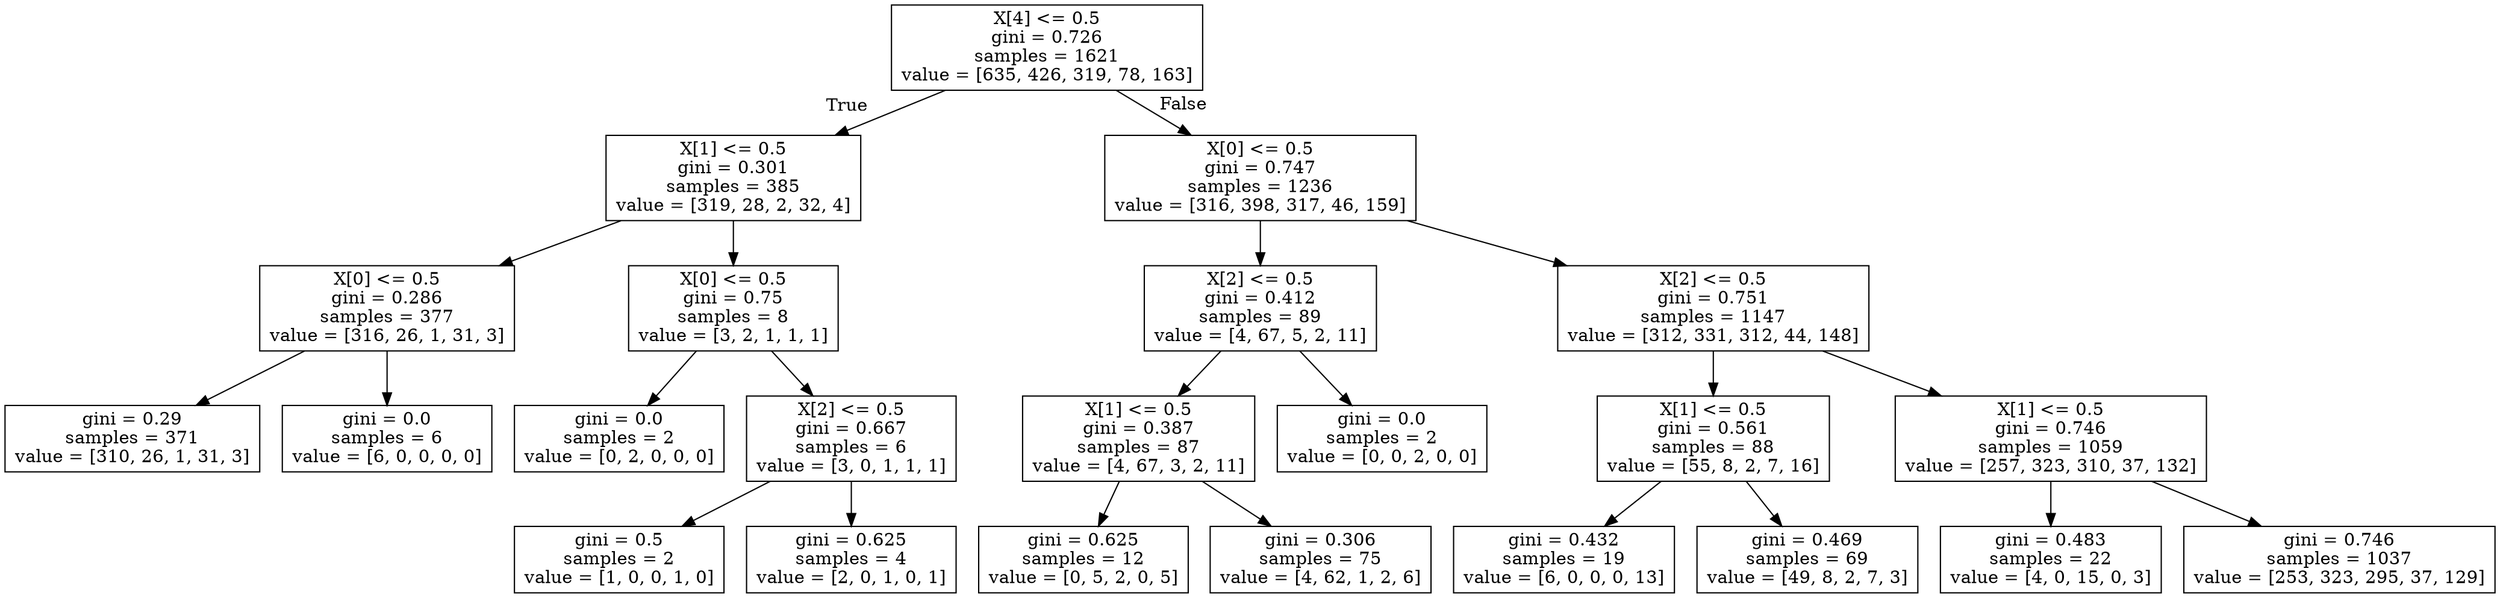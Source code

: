 digraph Tree {
node [shape=box] ;
0 [label="X[4] <= 0.5\ngini = 0.726\nsamples = 1621\nvalue = [635, 426, 319, 78, 163]"] ;
1 [label="X[1] <= 0.5\ngini = 0.301\nsamples = 385\nvalue = [319, 28, 2, 32, 4]"] ;
0 -> 1 [labeldistance=2.5, labelangle=45, headlabel="True"] ;
2 [label="X[0] <= 0.5\ngini = 0.286\nsamples = 377\nvalue = [316, 26, 1, 31, 3]"] ;
1 -> 2 ;
3 [label="gini = 0.29\nsamples = 371\nvalue = [310, 26, 1, 31, 3]"] ;
2 -> 3 ;
4 [label="gini = 0.0\nsamples = 6\nvalue = [6, 0, 0, 0, 0]"] ;
2 -> 4 ;
5 [label="X[0] <= 0.5\ngini = 0.75\nsamples = 8\nvalue = [3, 2, 1, 1, 1]"] ;
1 -> 5 ;
6 [label="gini = 0.0\nsamples = 2\nvalue = [0, 2, 0, 0, 0]"] ;
5 -> 6 ;
7 [label="X[2] <= 0.5\ngini = 0.667\nsamples = 6\nvalue = [3, 0, 1, 1, 1]"] ;
5 -> 7 ;
8 [label="gini = 0.5\nsamples = 2\nvalue = [1, 0, 0, 1, 0]"] ;
7 -> 8 ;
9 [label="gini = 0.625\nsamples = 4\nvalue = [2, 0, 1, 0, 1]"] ;
7 -> 9 ;
10 [label="X[0] <= 0.5\ngini = 0.747\nsamples = 1236\nvalue = [316, 398, 317, 46, 159]"] ;
0 -> 10 [labeldistance=2.5, labelangle=-45, headlabel="False"] ;
11 [label="X[2] <= 0.5\ngini = 0.412\nsamples = 89\nvalue = [4, 67, 5, 2, 11]"] ;
10 -> 11 ;
12 [label="X[1] <= 0.5\ngini = 0.387\nsamples = 87\nvalue = [4, 67, 3, 2, 11]"] ;
11 -> 12 ;
13 [label="gini = 0.625\nsamples = 12\nvalue = [0, 5, 2, 0, 5]"] ;
12 -> 13 ;
14 [label="gini = 0.306\nsamples = 75\nvalue = [4, 62, 1, 2, 6]"] ;
12 -> 14 ;
15 [label="gini = 0.0\nsamples = 2\nvalue = [0, 0, 2, 0, 0]"] ;
11 -> 15 ;
16 [label="X[2] <= 0.5\ngini = 0.751\nsamples = 1147\nvalue = [312, 331, 312, 44, 148]"] ;
10 -> 16 ;
17 [label="X[1] <= 0.5\ngini = 0.561\nsamples = 88\nvalue = [55, 8, 2, 7, 16]"] ;
16 -> 17 ;
18 [label="gini = 0.432\nsamples = 19\nvalue = [6, 0, 0, 0, 13]"] ;
17 -> 18 ;
19 [label="gini = 0.469\nsamples = 69\nvalue = [49, 8, 2, 7, 3]"] ;
17 -> 19 ;
20 [label="X[1] <= 0.5\ngini = 0.746\nsamples = 1059\nvalue = [257, 323, 310, 37, 132]"] ;
16 -> 20 ;
21 [label="gini = 0.483\nsamples = 22\nvalue = [4, 0, 15, 0, 3]"] ;
20 -> 21 ;
22 [label="gini = 0.746\nsamples = 1037\nvalue = [253, 323, 295, 37, 129]"] ;
20 -> 22 ;
}